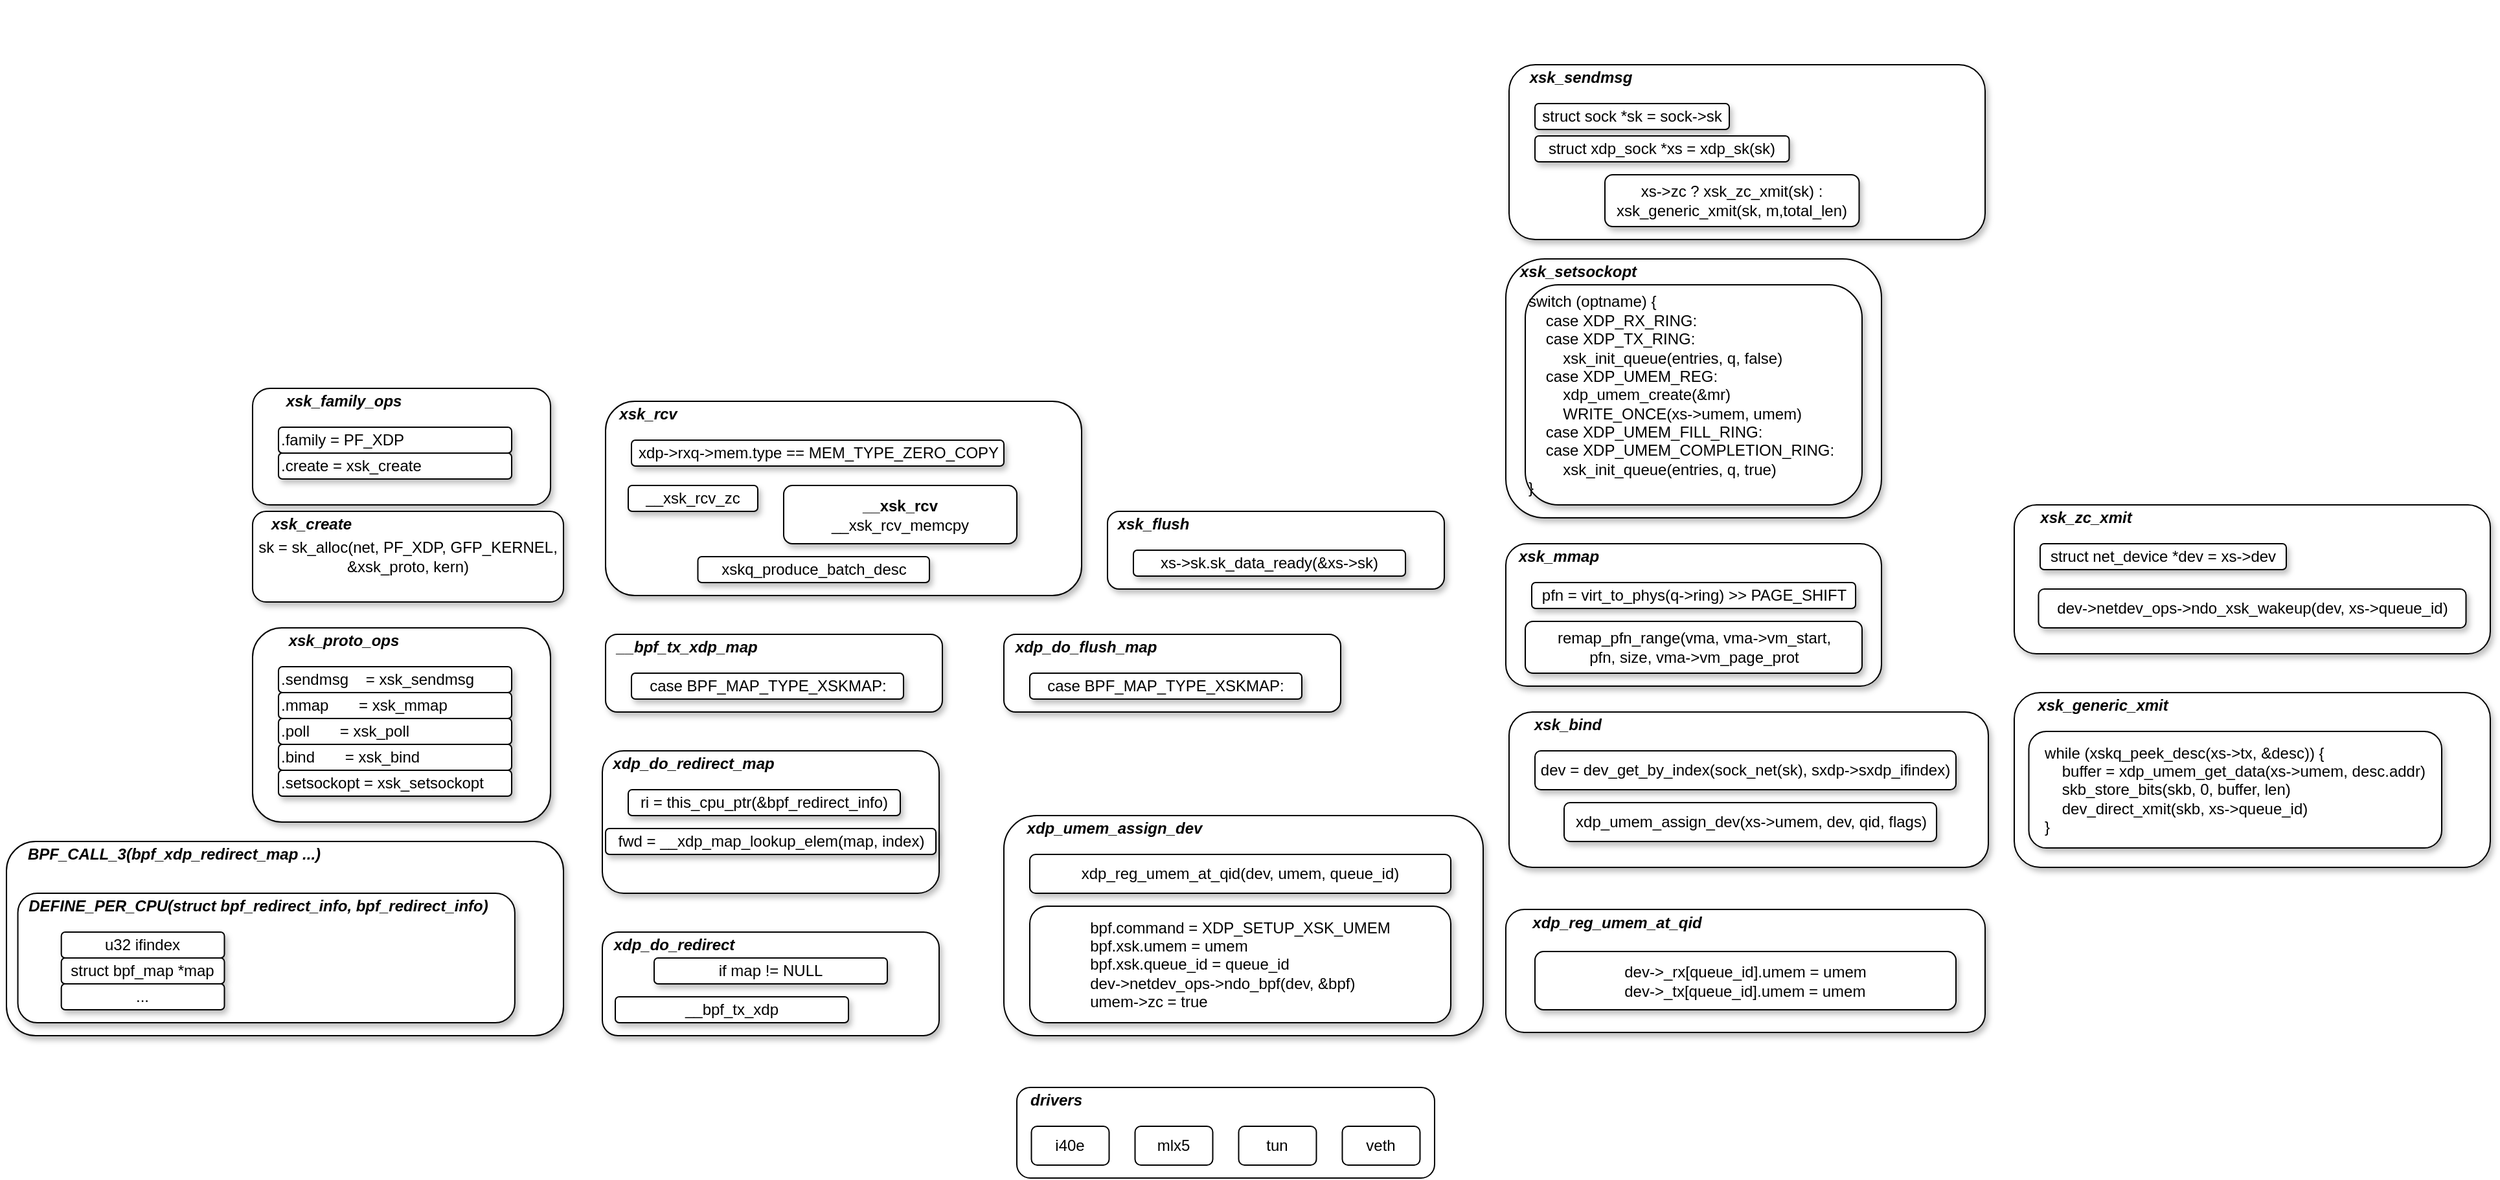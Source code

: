 <mxfile version="13.3.5" type="github">
  <diagram id="UsODh_B02LaGBhSNhIkN" name="第 1 页">
    <mxGraphModel dx="2399" dy="2059" grid="1" gridSize="10" guides="1" tooltips="1" connect="1" arrows="1" fold="1" page="1" pageScale="1" pageWidth="827" pageHeight="1169" math="0" shadow="0">
      <root>
        <mxCell id="0" />
        <mxCell id="1" parent="0" />
        <mxCell id="FbpV2jeqrToNIB41JCx8-16" value="" style="group" vertex="1" connectable="0" parent="1">
          <mxGeometry x="-120" y="-130" width="430" height="150" as="geometry" />
        </mxCell>
        <mxCell id="FbpV2jeqrToNIB41JCx8-5" value="" style="group" vertex="1" connectable="0" parent="FbpV2jeqrToNIB41JCx8-16">
          <mxGeometry width="430" height="150" as="geometry" />
        </mxCell>
        <mxCell id="_XcDRv5XE8WnniG2f3Z3-12" value="" style="rounded=1;whiteSpace=wrap;html=1;shadow=1;" parent="FbpV2jeqrToNIB41JCx8-5" vertex="1">
          <mxGeometry width="430" height="150" as="geometry" />
        </mxCell>
        <mxCell id="_XcDRv5XE8WnniG2f3Z3-13" value="&lt;b&gt;&lt;i&gt;BPF_CALL_3(bpf_xdp_redirect_map ...)&lt;/i&gt;&lt;/b&gt;" style="text;html=1;align=center;verticalAlign=middle;resizable=0;points=[];autosize=1;" parent="FbpV2jeqrToNIB41JCx8-5" vertex="1">
          <mxGeometry x="8.776" width="240" height="20" as="geometry" />
        </mxCell>
        <mxCell id="FbpV2jeqrToNIB41JCx8-4" value="" style="group" vertex="1" connectable="0" parent="FbpV2jeqrToNIB41JCx8-5">
          <mxGeometry x="8.78" y="40" width="411.22" height="100" as="geometry" />
        </mxCell>
        <mxCell id="_XcDRv5XE8WnniG2f3Z3-90" value="" style="rounded=1;whiteSpace=wrap;html=1;shadow=1;" parent="FbpV2jeqrToNIB41JCx8-4" vertex="1">
          <mxGeometry width="383.645" height="100" as="geometry" />
        </mxCell>
        <mxCell id="_XcDRv5XE8WnniG2f3Z3-91" value="&lt;b&gt;&lt;i&gt;DEFINE_PER_CPU(struct bpf_redirect_info, bpf_redirect_info)&lt;/i&gt;&lt;/b&gt;" style="text;html=1;align=center;verticalAlign=middle;resizable=0;points=[];autosize=1;" parent="FbpV2jeqrToNIB41JCx8-4" vertex="1">
          <mxGeometry width="370" height="20" as="geometry" />
        </mxCell>
        <mxCell id="FbpV2jeqrToNIB41JCx8-1" value="u32 ifindex" style="rounded=1;whiteSpace=wrap;html=1;shadow=1;" vertex="1" parent="FbpV2jeqrToNIB41JCx8-4">
          <mxGeometry x="33.569" y="30" width="125.884" height="20" as="geometry" />
        </mxCell>
        <mxCell id="FbpV2jeqrToNIB41JCx8-2" value="struct bpf_map *map" style="rounded=1;whiteSpace=wrap;html=1;shadow=1;" vertex="1" parent="FbpV2jeqrToNIB41JCx8-4">
          <mxGeometry x="33.569" y="50" width="125.884" height="20" as="geometry" />
        </mxCell>
        <mxCell id="FbpV2jeqrToNIB41JCx8-3" value="..." style="rounded=1;whiteSpace=wrap;html=1;shadow=1;" vertex="1" parent="FbpV2jeqrToNIB41JCx8-4">
          <mxGeometry x="33.569" y="70" width="125.884" height="20" as="geometry" />
        </mxCell>
        <mxCell id="FbpV2jeqrToNIB41JCx8-56" value="" style="rounded=1;whiteSpace=wrap;html=1;shadow=1;" vertex="1" parent="1">
          <mxGeometry x="340" y="-60" width="260" height="80" as="geometry" />
        </mxCell>
        <mxCell id="FbpV2jeqrToNIB41JCx8-57" value="&lt;b&gt;&lt;i&gt;xdp_do_redirect&lt;/i&gt;&lt;/b&gt;" style="text;html=1;align=center;verticalAlign=middle;resizable=0;points=[];autosize=1;" vertex="1" parent="1">
          <mxGeometry x="340" y="-60" width="110" height="20" as="geometry" />
        </mxCell>
        <mxCell id="FbpV2jeqrToNIB41JCx8-60" value="__bpf_tx_xdp" style="rounded=1;whiteSpace=wrap;html=1;shadow=1;" vertex="1" parent="1">
          <mxGeometry x="350" y="-10" width="180" height="20" as="geometry" />
        </mxCell>
        <mxCell id="FbpV2jeqrToNIB41JCx8-66" value="" style="rounded=1;whiteSpace=wrap;html=1;shadow=1;" vertex="1" parent="1">
          <mxGeometry x="340" y="-200" width="260" height="110" as="geometry" />
        </mxCell>
        <mxCell id="FbpV2jeqrToNIB41JCx8-67" value="&lt;b&gt;&lt;i&gt;xdp_do_redirect_map&lt;/i&gt;&lt;/b&gt;" style="text;html=1;align=center;verticalAlign=middle;resizable=0;points=[];autosize=1;" vertex="1" parent="1">
          <mxGeometry x="340" y="-200" width="140" height="20" as="geometry" />
        </mxCell>
        <mxCell id="FbpV2jeqrToNIB41JCx8-68" value="ri = this_cpu_ptr(&amp;amp;bpf_redirect_info)" style="rounded=1;whiteSpace=wrap;html=1;shadow=1;" vertex="1" parent="1">
          <mxGeometry x="360" y="-170" width="210" height="20" as="geometry" />
        </mxCell>
        <mxCell id="FbpV2jeqrToNIB41JCx8-69" value="fwd = __xdp_map_lookup_elem(map, index)" style="rounded=1;whiteSpace=wrap;html=1;shadow=1;" vertex="1" parent="1">
          <mxGeometry x="342.5" y="-140" width="255" height="20" as="geometry" />
        </mxCell>
        <mxCell id="FbpV2jeqrToNIB41JCx8-71" value="if map != NULL" style="rounded=1;whiteSpace=wrap;html=1;shadow=1;" vertex="1" parent="1">
          <mxGeometry x="380" y="-40" width="180" height="20" as="geometry" />
        </mxCell>
        <mxCell id="FbpV2jeqrToNIB41JCx8-72" value="" style="rounded=1;whiteSpace=wrap;html=1;shadow=1;" vertex="1" parent="1">
          <mxGeometry x="342.5" y="-290" width="260" height="60" as="geometry" />
        </mxCell>
        <mxCell id="FbpV2jeqrToNIB41JCx8-73" value="&lt;b&gt;&lt;i&gt;__bpf_tx_xdp_map&lt;/i&gt;&lt;/b&gt;" style="text;html=1;align=center;verticalAlign=middle;resizable=0;points=[];autosize=1;" vertex="1" parent="1">
          <mxGeometry x="345" y="-290" width="120" height="20" as="geometry" />
        </mxCell>
        <mxCell id="FbpV2jeqrToNIB41JCx8-74" value="case BPF_MAP_TYPE_XSKMAP:" style="rounded=1;whiteSpace=wrap;html=1;shadow=1;" vertex="1" parent="1">
          <mxGeometry x="362.5" y="-260" width="210" height="20" as="geometry" />
        </mxCell>
        <mxCell id="FbpV2jeqrToNIB41JCx8-76" value="" style="rounded=1;whiteSpace=wrap;html=1;shadow=1;" vertex="1" parent="1">
          <mxGeometry x="342.5" y="-470" width="367.5" height="150" as="geometry" />
        </mxCell>
        <mxCell id="FbpV2jeqrToNIB41JCx8-77" value="&lt;b&gt;&lt;i&gt;xsk_rcv&lt;/i&gt;&lt;/b&gt;" style="text;html=1;align=center;verticalAlign=middle;resizable=0;points=[];autosize=1;" vertex="1" parent="1">
          <mxGeometry x="345" y="-470" width="60" height="20" as="geometry" />
        </mxCell>
        <mxCell id="FbpV2jeqrToNIB41JCx8-78" value="xdp-&amp;gt;rxq-&amp;gt;mem.type == MEM_TYPE_ZERO_COPY" style="rounded=1;whiteSpace=wrap;html=1;shadow=1;" vertex="1" parent="1">
          <mxGeometry x="362.5" y="-440" width="287.5" height="20" as="geometry" />
        </mxCell>
        <mxCell id="FbpV2jeqrToNIB41JCx8-79" value="__xsk_rcv_zc" style="rounded=1;whiteSpace=wrap;html=1;shadow=1;" vertex="1" parent="1">
          <mxGeometry x="360" y="-405" width="100" height="20" as="geometry" />
        </mxCell>
        <mxCell id="FbpV2jeqrToNIB41JCx8-80" value="&lt;b&gt;__xsk_rcv&lt;/b&gt;&lt;br&gt;__xsk_rcv_memcpy" style="rounded=1;whiteSpace=wrap;html=1;shadow=1;" vertex="1" parent="1">
          <mxGeometry x="480" y="-405" width="180" height="45" as="geometry" />
        </mxCell>
        <mxCell id="FbpV2jeqrToNIB41JCx8-81" value="xskq_produce_batch_desc" style="rounded=1;whiteSpace=wrap;html=1;shadow=1;" vertex="1" parent="1">
          <mxGeometry x="413.75" y="-350" width="178.75" height="20" as="geometry" />
        </mxCell>
        <mxCell id="FbpV2jeqrToNIB41JCx8-83" value="" style="rounded=1;whiteSpace=wrap;html=1;shadow=1;" vertex="1" parent="1">
          <mxGeometry x="730" y="-385" width="260" height="60" as="geometry" />
        </mxCell>
        <mxCell id="FbpV2jeqrToNIB41JCx8-84" value="&lt;b&gt;&lt;i&gt;xsk_flush&lt;/i&gt;&lt;/b&gt;" style="text;html=1;align=center;verticalAlign=middle;resizable=0;points=[];autosize=1;" vertex="1" parent="1">
          <mxGeometry x="730" y="-385" width="70" height="20" as="geometry" />
        </mxCell>
        <mxCell id="FbpV2jeqrToNIB41JCx8-85" value="xs-&amp;gt;sk.sk_data_ready(&amp;amp;xs-&amp;gt;sk)" style="rounded=1;whiteSpace=wrap;html=1;shadow=1;" vertex="1" parent="1">
          <mxGeometry x="750" y="-355" width="210" height="20" as="geometry" />
        </mxCell>
        <mxCell id="FbpV2jeqrToNIB41JCx8-86" value="" style="rounded=1;whiteSpace=wrap;html=1;shadow=1;" vertex="1" parent="1">
          <mxGeometry x="650" y="-290" width="260" height="60" as="geometry" />
        </mxCell>
        <mxCell id="FbpV2jeqrToNIB41JCx8-87" value="&lt;b&gt;&lt;i&gt;xdp_do_flush_map&lt;/i&gt;&lt;/b&gt;" style="text;html=1;align=center;verticalAlign=middle;resizable=0;points=[];autosize=1;" vertex="1" parent="1">
          <mxGeometry x="652.5" y="-290" width="120" height="20" as="geometry" />
        </mxCell>
        <mxCell id="FbpV2jeqrToNIB41JCx8-88" value="case BPF_MAP_TYPE_XSKMAP:" style="rounded=1;whiteSpace=wrap;html=1;shadow=1;" vertex="1" parent="1">
          <mxGeometry x="670" y="-260" width="210" height="20" as="geometry" />
        </mxCell>
        <mxCell id="FbpV2jeqrToNIB41JCx8-139" value="" style="rounded=1;whiteSpace=wrap;html=1;shadow=1;" vertex="1" parent="1">
          <mxGeometry x="650" y="-150" width="370" height="170" as="geometry" />
        </mxCell>
        <mxCell id="FbpV2jeqrToNIB41JCx8-140" value="&lt;b&gt;&lt;i&gt;xdp_umem_assign_dev&lt;/i&gt;&lt;/b&gt;" style="text;html=1;align=center;verticalAlign=middle;resizable=0;points=[];autosize=1;" vertex="1" parent="1">
          <mxGeometry x="660" y="-150" width="150" height="20" as="geometry" />
        </mxCell>
        <mxCell id="FbpV2jeqrToNIB41JCx8-141" value="xdp_reg_umem_at_qid(dev, umem, queue_id)" style="rounded=1;whiteSpace=wrap;html=1;shadow=1;align=center;" vertex="1" parent="1">
          <mxGeometry x="670" y="-120" width="325" height="30" as="geometry" />
        </mxCell>
        <mxCell id="FbpV2jeqrToNIB41JCx8-143" value="&lt;div style=&quot;text-align: left&quot;&gt;&lt;span&gt;bpf.command = XDP_SETUP_XSK_UMEM&lt;/span&gt;&lt;/div&gt;&lt;div style=&quot;text-align: left&quot;&gt;&lt;span&gt;bpf.xsk.umem = umem&lt;/span&gt;&lt;/div&gt;&lt;div style=&quot;text-align: left&quot;&gt;&lt;span&gt;bpf.xsk.queue_id = queue_id&lt;/span&gt;&lt;/div&gt;&lt;div style=&quot;text-align: left&quot;&gt;&lt;span&gt;dev-&amp;gt;netdev_ops-&amp;gt;ndo_bpf(dev, &amp;amp;bpf)&lt;/span&gt;&lt;/div&gt;&lt;div style=&quot;text-align: left&quot;&gt;&lt;span&gt;umem-&amp;gt;zc = true&lt;/span&gt;&lt;/div&gt;" style="rounded=1;whiteSpace=wrap;html=1;shadow=1;align=center;" vertex="1" parent="1">
          <mxGeometry x="670" y="-80" width="325" height="90" as="geometry" />
        </mxCell>
        <mxCell id="FbpV2jeqrToNIB41JCx8-144" value="" style="rounded=1;whiteSpace=wrap;html=1;shadow=1;" vertex="1" parent="1">
          <mxGeometry x="1037.5" y="-77.5" width="370" height="95" as="geometry" />
        </mxCell>
        <mxCell id="FbpV2jeqrToNIB41JCx8-145" value="&lt;b&gt;&lt;i&gt;xdp_reg_umem_at_qid&lt;/i&gt;&lt;/b&gt;" style="text;html=1;align=center;verticalAlign=middle;resizable=0;points=[];autosize=1;" vertex="1" parent="1">
          <mxGeometry x="1047.5" y="-77.5" width="150" height="20" as="geometry" />
        </mxCell>
        <mxCell id="FbpV2jeqrToNIB41JCx8-147" value="&lt;div style=&quot;text-align: left&quot;&gt;dev-&amp;gt;_rx[queue_id].umem = umem&lt;br&gt;&lt;/div&gt;&lt;div style=&quot;text-align: left&quot;&gt;dev-&amp;gt;_tx[queue_id].umem = umem&lt;br&gt;&lt;/div&gt;" style="rounded=1;whiteSpace=wrap;html=1;shadow=1;align=center;" vertex="1" parent="1">
          <mxGeometry x="1060" y="-45" width="325" height="45" as="geometry" />
        </mxCell>
        <mxCell id="FbpV2jeqrToNIB41JCx8-149" value="" style="group" vertex="1" connectable="0" parent="1">
          <mxGeometry x="1430" y="-780" width="370" height="480" as="geometry" />
        </mxCell>
        <mxCell id="FbpV2jeqrToNIB41JCx8-50" value="" style="rounded=1;whiteSpace=wrap;html=1;shadow=1;" vertex="1" parent="FbpV2jeqrToNIB41JCx8-149">
          <mxGeometry x="-392.5" y="420" width="290" height="110" as="geometry" />
        </mxCell>
        <mxCell id="FbpV2jeqrToNIB41JCx8-51" value="&lt;span&gt;&lt;b&gt;&lt;i&gt;xsk_mmap&lt;/i&gt;&lt;/b&gt;&lt;/span&gt;" style="text;html=1;align=center;verticalAlign=middle;resizable=0;points=[];autosize=1;" vertex="1" parent="FbpV2jeqrToNIB41JCx8-149">
          <mxGeometry x="-392.5" y="420" width="80" height="20" as="geometry" />
        </mxCell>
        <mxCell id="FbpV2jeqrToNIB41JCx8-52" value="pfn = virt_to_phys(q-&amp;gt;ring) &amp;gt;&amp;gt; PAGE_SHIFT" style="rounded=1;whiteSpace=wrap;html=1;shadow=1;" vertex="1" parent="FbpV2jeqrToNIB41JCx8-149">
          <mxGeometry x="-372.5" y="450" width="250" height="20" as="geometry" />
        </mxCell>
        <mxCell id="FbpV2jeqrToNIB41JCx8-53" value="remap_pfn_range(vma, vma-&amp;gt;vm_start, pfn,&amp;nbsp;size, vma-&amp;gt;vm_page_prot" style="rounded=1;whiteSpace=wrap;html=1;shadow=1;" vertex="1" parent="FbpV2jeqrToNIB41JCx8-149">
          <mxGeometry x="-377.5" y="480" width="260" height="40" as="geometry" />
        </mxCell>
        <mxCell id="FbpV2jeqrToNIB41JCx8-150" value="" style="group" vertex="1" connectable="0" parent="1">
          <mxGeometry x="70" y="-480" width="240" height="335" as="geometry" />
        </mxCell>
        <mxCell id="FbpV2jeqrToNIB41JCx8-124" value="" style="group" vertex="1" connectable="0" parent="FbpV2jeqrToNIB41JCx8-150">
          <mxGeometry y="185" width="230" height="150" as="geometry" />
        </mxCell>
        <mxCell id="FbpV2jeqrToNIB41JCx8-125" value="" style="rounded=1;whiteSpace=wrap;html=1;shadow=1;" vertex="1" parent="FbpV2jeqrToNIB41JCx8-124">
          <mxGeometry width="230" height="150" as="geometry" />
        </mxCell>
        <mxCell id="FbpV2jeqrToNIB41JCx8-126" value="&lt;b&gt;&lt;i&gt;xsk_proto_ops&lt;/i&gt;&lt;/b&gt;" style="text;html=1;align=center;verticalAlign=middle;resizable=0;points=[];autosize=1;" vertex="1" parent="FbpV2jeqrToNIB41JCx8-124">
          <mxGeometry x="20" width="100" height="20" as="geometry" />
        </mxCell>
        <mxCell id="FbpV2jeqrToNIB41JCx8-127" value=".sendmsg&amp;nbsp; &amp;nbsp; = xsk_sendmsg" style="rounded=1;whiteSpace=wrap;html=1;shadow=1;align=left;" vertex="1" parent="FbpV2jeqrToNIB41JCx8-124">
          <mxGeometry x="20" y="30" width="180" height="20" as="geometry" />
        </mxCell>
        <mxCell id="FbpV2jeqrToNIB41JCx8-128" value=".mmap&amp;nbsp; &amp;nbsp; &amp;nbsp; &amp;nbsp;= xsk_mmap" style="rounded=1;whiteSpace=wrap;html=1;shadow=1;align=left;" vertex="1" parent="FbpV2jeqrToNIB41JCx8-124">
          <mxGeometry x="20" y="50" width="180" height="20" as="geometry" />
        </mxCell>
        <mxCell id="FbpV2jeqrToNIB41JCx8-129" value=".poll&amp;nbsp; &amp;nbsp; &amp;nbsp; &amp;nbsp;= xsk_poll" style="rounded=1;whiteSpace=wrap;html=1;shadow=1;align=left;" vertex="1" parent="FbpV2jeqrToNIB41JCx8-124">
          <mxGeometry x="20" y="70" width="180" height="20" as="geometry" />
        </mxCell>
        <mxCell id="FbpV2jeqrToNIB41JCx8-130" value=".bind&amp;nbsp; &amp;nbsp; &amp;nbsp; &amp;nbsp;= xsk_bind" style="rounded=1;whiteSpace=wrap;html=1;shadow=1;align=left;" vertex="1" parent="FbpV2jeqrToNIB41JCx8-124">
          <mxGeometry x="20" y="90" width="180" height="20" as="geometry" />
        </mxCell>
        <mxCell id="FbpV2jeqrToNIB41JCx8-131" value=".setsockopt = xsk_setsockopt" style="rounded=1;whiteSpace=wrap;html=1;shadow=1;align=left;" vertex="1" parent="FbpV2jeqrToNIB41JCx8-124">
          <mxGeometry x="20" y="110" width="180" height="20" as="geometry" />
        </mxCell>
        <mxCell id="FbpV2jeqrToNIB41JCx8-29" value="" style="rounded=1;whiteSpace=wrap;html=1;shadow=1;" vertex="1" parent="FbpV2jeqrToNIB41JCx8-150">
          <mxGeometry width="230" height="90" as="geometry" />
        </mxCell>
        <mxCell id="FbpV2jeqrToNIB41JCx8-30" value="&lt;b&gt;&lt;i&gt;xsk_family_ops&lt;/i&gt;&lt;/b&gt;" style="text;html=1;align=center;verticalAlign=middle;resizable=0;points=[];autosize=1;" vertex="1" parent="FbpV2jeqrToNIB41JCx8-150">
          <mxGeometry x="20" width="100" height="20" as="geometry" />
        </mxCell>
        <mxCell id="FbpV2jeqrToNIB41JCx8-42" value=".family = PF_XDP" style="rounded=1;whiteSpace=wrap;html=1;shadow=1;align=left;" vertex="1" parent="FbpV2jeqrToNIB41JCx8-150">
          <mxGeometry x="20" y="30" width="180" height="20" as="geometry" />
        </mxCell>
        <mxCell id="FbpV2jeqrToNIB41JCx8-132" value=".create = xsk_create" style="rounded=1;whiteSpace=wrap;html=1;shadow=1;align=left;" vertex="1" parent="FbpV2jeqrToNIB41JCx8-150">
          <mxGeometry x="20" y="50" width="180" height="20" as="geometry" />
        </mxCell>
        <mxCell id="FbpV2jeqrToNIB41JCx8-136" value="" style="group" vertex="1" connectable="0" parent="FbpV2jeqrToNIB41JCx8-150">
          <mxGeometry y="95" width="240" height="70" as="geometry" />
        </mxCell>
        <mxCell id="FbpV2jeqrToNIB41JCx8-133" value="sk = sk_alloc(net, PF_XDP, GFP_KERNEL, &amp;amp;xsk_proto, kern)" style="rounded=1;whiteSpace=wrap;html=1;shadow=1;" vertex="1" parent="FbpV2jeqrToNIB41JCx8-136">
          <mxGeometry width="240" height="70" as="geometry" />
        </mxCell>
        <mxCell id="FbpV2jeqrToNIB41JCx8-134" value="&lt;b&gt;&lt;i&gt;xsk_create&lt;/i&gt;&lt;/b&gt;" style="text;html=1;align=center;verticalAlign=middle;resizable=0;points=[];autosize=1;" vertex="1" parent="FbpV2jeqrToNIB41JCx8-136">
          <mxGeometry x="5" width="80" height="20" as="geometry" />
        </mxCell>
        <mxCell id="FbpV2jeqrToNIB41JCx8-152" value="" style="group" vertex="1" connectable="0" parent="1">
          <mxGeometry x="660" y="60" width="322.5" height="70" as="geometry" />
        </mxCell>
        <mxCell id="FbpV2jeqrToNIB41JCx8-89" value="" style="rounded=1;whiteSpace=wrap;html=1;" vertex="1" parent="FbpV2jeqrToNIB41JCx8-152">
          <mxGeometry width="322.5" height="70" as="geometry" />
        </mxCell>
        <mxCell id="FbpV2jeqrToNIB41JCx8-61" value="i40e" style="rounded=1;whiteSpace=wrap;html=1;" vertex="1" parent="FbpV2jeqrToNIB41JCx8-152">
          <mxGeometry x="11.25" y="30" width="60" height="30" as="geometry" />
        </mxCell>
        <mxCell id="FbpV2jeqrToNIB41JCx8-63" value="mlx5" style="rounded=1;whiteSpace=wrap;html=1;" vertex="1" parent="FbpV2jeqrToNIB41JCx8-152">
          <mxGeometry x="91.25" y="30" width="60" height="30" as="geometry" />
        </mxCell>
        <mxCell id="FbpV2jeqrToNIB41JCx8-64" value="tun" style="rounded=1;whiteSpace=wrap;html=1;" vertex="1" parent="FbpV2jeqrToNIB41JCx8-152">
          <mxGeometry x="171.25" y="30" width="60" height="30" as="geometry" />
        </mxCell>
        <mxCell id="FbpV2jeqrToNIB41JCx8-65" value="veth" style="rounded=1;whiteSpace=wrap;html=1;" vertex="1" parent="FbpV2jeqrToNIB41JCx8-152">
          <mxGeometry x="251.25" y="30" width="60" height="30" as="geometry" />
        </mxCell>
        <mxCell id="FbpV2jeqrToNIB41JCx8-90" value="&lt;b&gt;&lt;i&gt;drivers&lt;/i&gt;&lt;/b&gt;" style="text;html=1;align=center;verticalAlign=middle;resizable=0;points=[];autosize=1;" vertex="1" parent="FbpV2jeqrToNIB41JCx8-152">
          <mxGeometry width="60" height="20" as="geometry" />
        </mxCell>
        <mxCell id="FbpV2jeqrToNIB41JCx8-121" value="" style="rounded=1;whiteSpace=wrap;html=1;shadow=1;" vertex="1" parent="1">
          <mxGeometry x="1040" y="-230" width="370" height="120" as="geometry" />
        </mxCell>
        <mxCell id="FbpV2jeqrToNIB41JCx8-122" value="&lt;b&gt;&lt;i&gt;xsk_bind&lt;/i&gt;&lt;/b&gt;" style="text;html=1;align=center;verticalAlign=middle;resizable=0;points=[];autosize=1;" vertex="1" parent="1">
          <mxGeometry x="1050" y="-230" width="70" height="20" as="geometry" />
        </mxCell>
        <mxCell id="FbpV2jeqrToNIB41JCx8-123" value="dev = dev_get_by_index(sock_net(sk), sxdp-&amp;gt;sxdp_ifindex)" style="rounded=1;whiteSpace=wrap;html=1;shadow=1;align=center;" vertex="1" parent="1">
          <mxGeometry x="1060" y="-200" width="325" height="30" as="geometry" />
        </mxCell>
        <mxCell id="FbpV2jeqrToNIB41JCx8-138" value="xdp_umem_assign_dev(xs-&amp;gt;umem, dev, qid, flags)" style="rounded=1;whiteSpace=wrap;html=1;shadow=1;align=center;" vertex="1" parent="1">
          <mxGeometry x="1082.5" y="-160" width="287.5" height="30" as="geometry" />
        </mxCell>
        <mxCell id="FbpV2jeqrToNIB41JCx8-117" value="" style="rounded=1;whiteSpace=wrap;html=1;shadow=1;" vertex="1" parent="1">
          <mxGeometry x="1037.5" y="-580" width="290" height="200" as="geometry" />
        </mxCell>
        <mxCell id="FbpV2jeqrToNIB41JCx8-118" value="&lt;b&gt;&lt;i&gt;xsk_setsockopt&lt;/i&gt;&lt;/b&gt;" style="text;html=1;align=center;verticalAlign=middle;resizable=0;points=[];autosize=1;" vertex="1" parent="1">
          <mxGeometry x="1037.5" y="-580" width="110" height="20" as="geometry" />
        </mxCell>
        <mxCell id="FbpV2jeqrToNIB41JCx8-120" value="switch (optname) {&lt;br&gt;&amp;nbsp; &amp;nbsp;&amp;nbsp;case XDP_RX_RING:&lt;br&gt;&amp;nbsp; &amp;nbsp;&amp;nbsp;case XDP_TX_RING:&lt;br&gt;&amp;nbsp; &amp;nbsp; &amp;nbsp; &amp;nbsp;&amp;nbsp;xsk_init_queue(entries, q, false)&lt;br&gt;&amp;nbsp; &amp;nbsp;&amp;nbsp;case XDP_UMEM_REG:&lt;br&gt;&amp;nbsp; &amp;nbsp; &amp;nbsp; &amp;nbsp;&amp;nbsp;xdp_umem_create(&amp;amp;mr)&lt;br&gt;&amp;nbsp; &amp;nbsp; &amp;nbsp; &amp;nbsp;&amp;nbsp;WRITE_ONCE(xs-&amp;gt;umem, umem)&lt;br&gt;&amp;nbsp; &amp;nbsp;&amp;nbsp;case XDP_UMEM_FILL_RING:&lt;br&gt;&amp;nbsp; &amp;nbsp;&amp;nbsp;case XDP_UMEM_COMPLETION_RING:&lt;br&gt;&amp;nbsp; &amp;nbsp; &amp;nbsp; &amp;nbsp;&amp;nbsp;xsk_init_queue(entries, q, true)&lt;br&gt;}" style="rounded=1;whiteSpace=wrap;html=1;shadow=1;align=left;" vertex="1" parent="1">
          <mxGeometry x="1052.5" y="-560" width="260" height="170" as="geometry" />
        </mxCell>
        <mxCell id="FbpV2jeqrToNIB41JCx8-91" value="" style="rounded=1;whiteSpace=wrap;html=1;shadow=1;" vertex="1" parent="1">
          <mxGeometry x="1040" y="-730" width="367.5" height="135" as="geometry" />
        </mxCell>
        <mxCell id="FbpV2jeqrToNIB41JCx8-92" value="&lt;b&gt;&lt;i&gt;xsk_sendmsg&lt;/i&gt;&lt;/b&gt;" style="text;html=1;align=center;verticalAlign=middle;resizable=0;points=[];autosize=1;" vertex="1" parent="1">
          <mxGeometry x="1050" y="-730" width="90" height="20" as="geometry" />
        </mxCell>
        <mxCell id="FbpV2jeqrToNIB41JCx8-93" value="struct sock *sk = sock-&amp;gt;sk" style="rounded=1;whiteSpace=wrap;html=1;shadow=1;" vertex="1" parent="1">
          <mxGeometry x="1060" y="-700" width="150" height="20" as="geometry" />
        </mxCell>
        <mxCell id="FbpV2jeqrToNIB41JCx8-97" value="struct xdp_sock *xs = xdp_sk(sk)" style="rounded=1;whiteSpace=wrap;html=1;shadow=1;" vertex="1" parent="1">
          <mxGeometry x="1060" y="-675" width="196.25" height="20" as="geometry" />
        </mxCell>
        <mxCell id="FbpV2jeqrToNIB41JCx8-98" value="xs-&amp;gt;zc ?&amp;nbsp;xsk_zc_xmit(sk) : xsk_generic_xmit(sk, m,total_len)" style="rounded=1;whiteSpace=wrap;html=1;shadow=1;" vertex="1" parent="1">
          <mxGeometry x="1114" y="-645" width="196.25" height="40" as="geometry" />
        </mxCell>
        <mxCell id="FbpV2jeqrToNIB41JCx8-106" value="" style="rounded=1;whiteSpace=wrap;html=1;shadow=1;" vertex="1" parent="1">
          <mxGeometry x="1430" y="-390" width="367.5" height="115" as="geometry" />
        </mxCell>
        <mxCell id="FbpV2jeqrToNIB41JCx8-107" value="&lt;b&gt;&lt;i&gt;xsk_zc_xmit&lt;/i&gt;&lt;/b&gt;" style="text;html=1;align=center;verticalAlign=middle;resizable=0;points=[];autosize=1;" vertex="1" parent="1">
          <mxGeometry x="1440" y="-390" width="90" height="20" as="geometry" />
        </mxCell>
        <mxCell id="FbpV2jeqrToNIB41JCx8-108" value="struct net_device *dev = xs-&amp;gt;dev" style="rounded=1;whiteSpace=wrap;html=1;shadow=1;" vertex="1" parent="1">
          <mxGeometry x="1450" y="-360" width="190" height="20" as="geometry" />
        </mxCell>
        <mxCell id="FbpV2jeqrToNIB41JCx8-110" value="dev-&amp;gt;netdev_ops-&amp;gt;ndo_xsk_wakeup(dev, xs-&amp;gt;queue_id)" style="rounded=1;whiteSpace=wrap;html=1;shadow=1;" vertex="1" parent="1">
          <mxGeometry x="1448.75" y="-325" width="330" height="30" as="geometry" />
        </mxCell>
        <mxCell id="FbpV2jeqrToNIB41JCx8-111" value="" style="rounded=1;whiteSpace=wrap;html=1;shadow=1;" vertex="1" parent="1">
          <mxGeometry x="1430" y="-245" width="367.5" height="135" as="geometry" />
        </mxCell>
        <mxCell id="FbpV2jeqrToNIB41JCx8-112" value="&lt;b&gt;&lt;i&gt;xsk_generic_xmit&lt;/i&gt;&lt;/b&gt;" style="text;html=1;align=center;verticalAlign=middle;resizable=0;points=[];autosize=1;" vertex="1" parent="1">
          <mxGeometry x="1437.5" y="-245" width="120" height="20" as="geometry" />
        </mxCell>
        <mxCell id="FbpV2jeqrToNIB41JCx8-114" value="&lt;div style=&quot;text-align: left&quot;&gt;&lt;span&gt;while (xskq_peek_desc(xs-&amp;gt;tx, &amp;amp;desc)) {&lt;/span&gt;&lt;/div&gt;&lt;div style=&quot;text-align: left&quot;&gt;&amp;nbsp; &amp;nbsp;&amp;nbsp;buffer = xdp_umem_get_data(xs-&amp;gt;umem, desc.addr)&lt;/div&gt;&lt;div style=&quot;text-align: left&quot;&gt;&amp;nbsp; &amp;nbsp;&amp;nbsp;skb_store_bits(skb, 0, buffer, len)&lt;/div&gt;&lt;div style=&quot;text-align: left&quot;&gt;&amp;nbsp; &amp;nbsp; dev_direct_xmit(skb, xs-&amp;gt;queue_id)&lt;br&gt;&lt;/div&gt;&lt;div style=&quot;text-align: left&quot;&gt;&lt;span&gt;}&lt;/span&gt;&lt;/div&gt;" style="rounded=1;whiteSpace=wrap;html=1;shadow=1;" vertex="1" parent="1">
          <mxGeometry x="1441.25" y="-215" width="318.75" height="90" as="geometry" />
        </mxCell>
      </root>
    </mxGraphModel>
  </diagram>
</mxfile>
